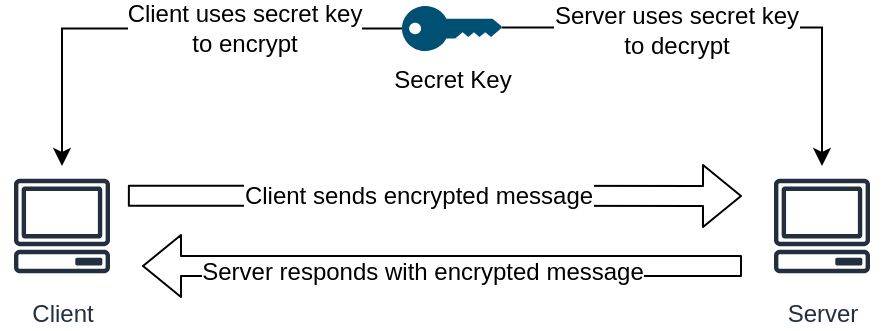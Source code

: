 <mxfile version="12.5.4" type="device"><diagram id="txrkUQYShFGPCu3DDy3S" name="Page-1"><mxGraphModel dx="815" dy="499" grid="1" gridSize="10" guides="1" tooltips="1" connect="1" arrows="1" fold="1" page="1" pageScale="1" pageWidth="827" pageHeight="1169" math="0" shadow="0"><root><mxCell id="0"/><mxCell id="1" parent="0"/><mxCell id="PSNAiUdA1LiyVlnMnDVU-1" value="Client" style="outlineConnect=0;fontColor=#232F3E;gradientColor=none;strokeColor=#232F3E;fillColor=#ffffff;dashed=0;verticalLabelPosition=bottom;verticalAlign=top;align=center;html=1;fontSize=12;fontStyle=0;aspect=fixed;shape=mxgraph.aws4.resourceIcon;resIcon=mxgraph.aws4.client;" vertex="1" parent="1"><mxGeometry x="120" y="240" width="60" height="60" as="geometry"/></mxCell><mxCell id="PSNAiUdA1LiyVlnMnDVU-2" value="Server" style="outlineConnect=0;fontColor=#232F3E;gradientColor=none;strokeColor=#232F3E;fillColor=#ffffff;dashed=0;verticalLabelPosition=bottom;verticalAlign=top;align=center;html=1;fontSize=12;fontStyle=0;aspect=fixed;shape=mxgraph.aws4.resourceIcon;resIcon=mxgraph.aws4.client;" vertex="1" parent="1"><mxGeometry x="500" y="240" width="60" height="60" as="geometry"/></mxCell><mxCell id="PSNAiUdA1LiyVlnMnDVU-11" style="edgeStyle=orthogonalEdgeStyle;rounded=0;orthogonalLoop=1;jettySize=auto;html=1;exitX=0;exitY=0.5;exitDx=0;exitDy=0;exitPerimeter=0;" edge="1" parent="1" source="PSNAiUdA1LiyVlnMnDVU-3" target="PSNAiUdA1LiyVlnMnDVU-1"><mxGeometry relative="1" as="geometry"/></mxCell><mxCell id="PSNAiUdA1LiyVlnMnDVU-13" value="Client uses secret key &lt;br&gt;to encrypt" style="text;html=1;align=center;verticalAlign=middle;resizable=0;points=[];labelBackgroundColor=#ffffff;" vertex="1" connectable="0" parent="PSNAiUdA1LiyVlnMnDVU-11"><mxGeometry x="0.229" y="-1" relative="1" as="geometry"><mxPoint x="66.9" y="0.92" as="offset"/></mxGeometry></mxCell><mxCell id="PSNAiUdA1LiyVlnMnDVU-12" style="edgeStyle=orthogonalEdgeStyle;rounded=0;orthogonalLoop=1;jettySize=auto;html=1;exitX=0.995;exitY=0.475;exitDx=0;exitDy=0;exitPerimeter=0;" edge="1" parent="1" source="PSNAiUdA1LiyVlnMnDVU-3" target="PSNAiUdA1LiyVlnMnDVU-2"><mxGeometry relative="1" as="geometry"/></mxCell><mxCell id="PSNAiUdA1LiyVlnMnDVU-3" value="Secret Key" style="points=[[0,0.5,0],[0.24,0,0],[0.5,0.28,0],[0.995,0.475,0],[0.5,0.72,0],[0.24,1,0]];verticalLabelPosition=bottom;html=1;verticalAlign=top;aspect=fixed;align=center;pointerEvents=1;shape=mxgraph.cisco19.key;fillColor=#005073;strokeColor=none;" vertex="1" parent="1"><mxGeometry x="320" y="160" width="50" height="22.5" as="geometry"/></mxCell><mxCell id="PSNAiUdA1LiyVlnMnDVU-6" value="" style="shape=flexArrow;endArrow=classic;html=1;exitX=1.049;exitY=0.247;exitDx=0;exitDy=0;exitPerimeter=0;" edge="1" parent="1" source="PSNAiUdA1LiyVlnMnDVU-1"><mxGeometry width="50" height="50" relative="1" as="geometry"><mxPoint x="120" y="390" as="sourcePoint"/><mxPoint x="490" y="255" as="targetPoint"/></mxGeometry></mxCell><mxCell id="PSNAiUdA1LiyVlnMnDVU-7" value="Client sends encrypted message" style="text;html=1;align=center;verticalAlign=middle;resizable=0;points=[];labelBackgroundColor=#ffffff;" vertex="1" connectable="0" parent="PSNAiUdA1LiyVlnMnDVU-6"><mxGeometry x="-0.137" y="-2" relative="1" as="geometry"><mxPoint x="12.07" y="-2" as="offset"/></mxGeometry></mxCell><mxCell id="PSNAiUdA1LiyVlnMnDVU-8" value="" style="shape=flexArrow;endArrow=classic;html=1;" edge="1" parent="1"><mxGeometry width="50" height="50" relative="1" as="geometry"><mxPoint x="490" y="290" as="sourcePoint"/><mxPoint x="190" y="290" as="targetPoint"/></mxGeometry></mxCell><mxCell id="PSNAiUdA1LiyVlnMnDVU-10" value="Server responds with encrypted message" style="text;html=1;align=center;verticalAlign=middle;resizable=0;points=[];labelBackgroundColor=#ffffff;" vertex="1" connectable="0" parent="PSNAiUdA1LiyVlnMnDVU-8"><mxGeometry x="0.068" y="3" relative="1" as="geometry"><mxPoint as="offset"/></mxGeometry></mxCell><mxCell id="PSNAiUdA1LiyVlnMnDVU-14" value="Server uses secret key &lt;br&gt;to decrypt" style="text;html=1;align=center;verticalAlign=middle;resizable=0;points=[];labelBackgroundColor=#ffffff;" vertex="1" connectable="0" parent="1"><mxGeometry x="390.003" y="171.252" as="geometry"><mxPoint x="66.9" y="0.92" as="offset"/></mxGeometry></mxCell></root></mxGraphModel></diagram></mxfile>